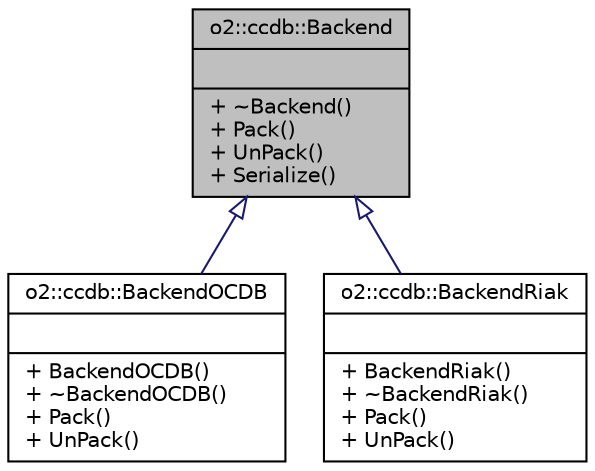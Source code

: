 digraph "o2::ccdb::Backend"
{
 // INTERACTIVE_SVG=YES
  bgcolor="transparent";
  edge [fontname="Helvetica",fontsize="10",labelfontname="Helvetica",labelfontsize="10"];
  node [fontname="Helvetica",fontsize="10",shape=record];
  Node1 [label="{o2::ccdb::Backend\n||+ ~Backend()\l+ Pack()\l+ UnPack()\l+ Serialize()\l}",height=0.2,width=0.4,color="black", fillcolor="grey75", style="filled" fontcolor="black"];
  Node1 -> Node2 [dir="back",color="midnightblue",fontsize="10",style="solid",arrowtail="onormal",fontname="Helvetica"];
  Node2 [label="{o2::ccdb::BackendOCDB\n||+ BackendOCDB()\l+ ~BackendOCDB()\l+ Pack()\l+ UnPack()\l}",height=0.2,width=0.4,color="black",URL="$d7/ddb/classo2_1_1ccdb_1_1BackendOCDB.html"];
  Node1 -> Node3 [dir="back",color="midnightblue",fontsize="10",style="solid",arrowtail="onormal",fontname="Helvetica"];
  Node3 [label="{o2::ccdb::BackendRiak\n||+ BackendRiak()\l+ ~BackendRiak()\l+ Pack()\l+ UnPack()\l}",height=0.2,width=0.4,color="black",URL="$d5/dd6/classo2_1_1ccdb_1_1BackendRiak.html"];
}
